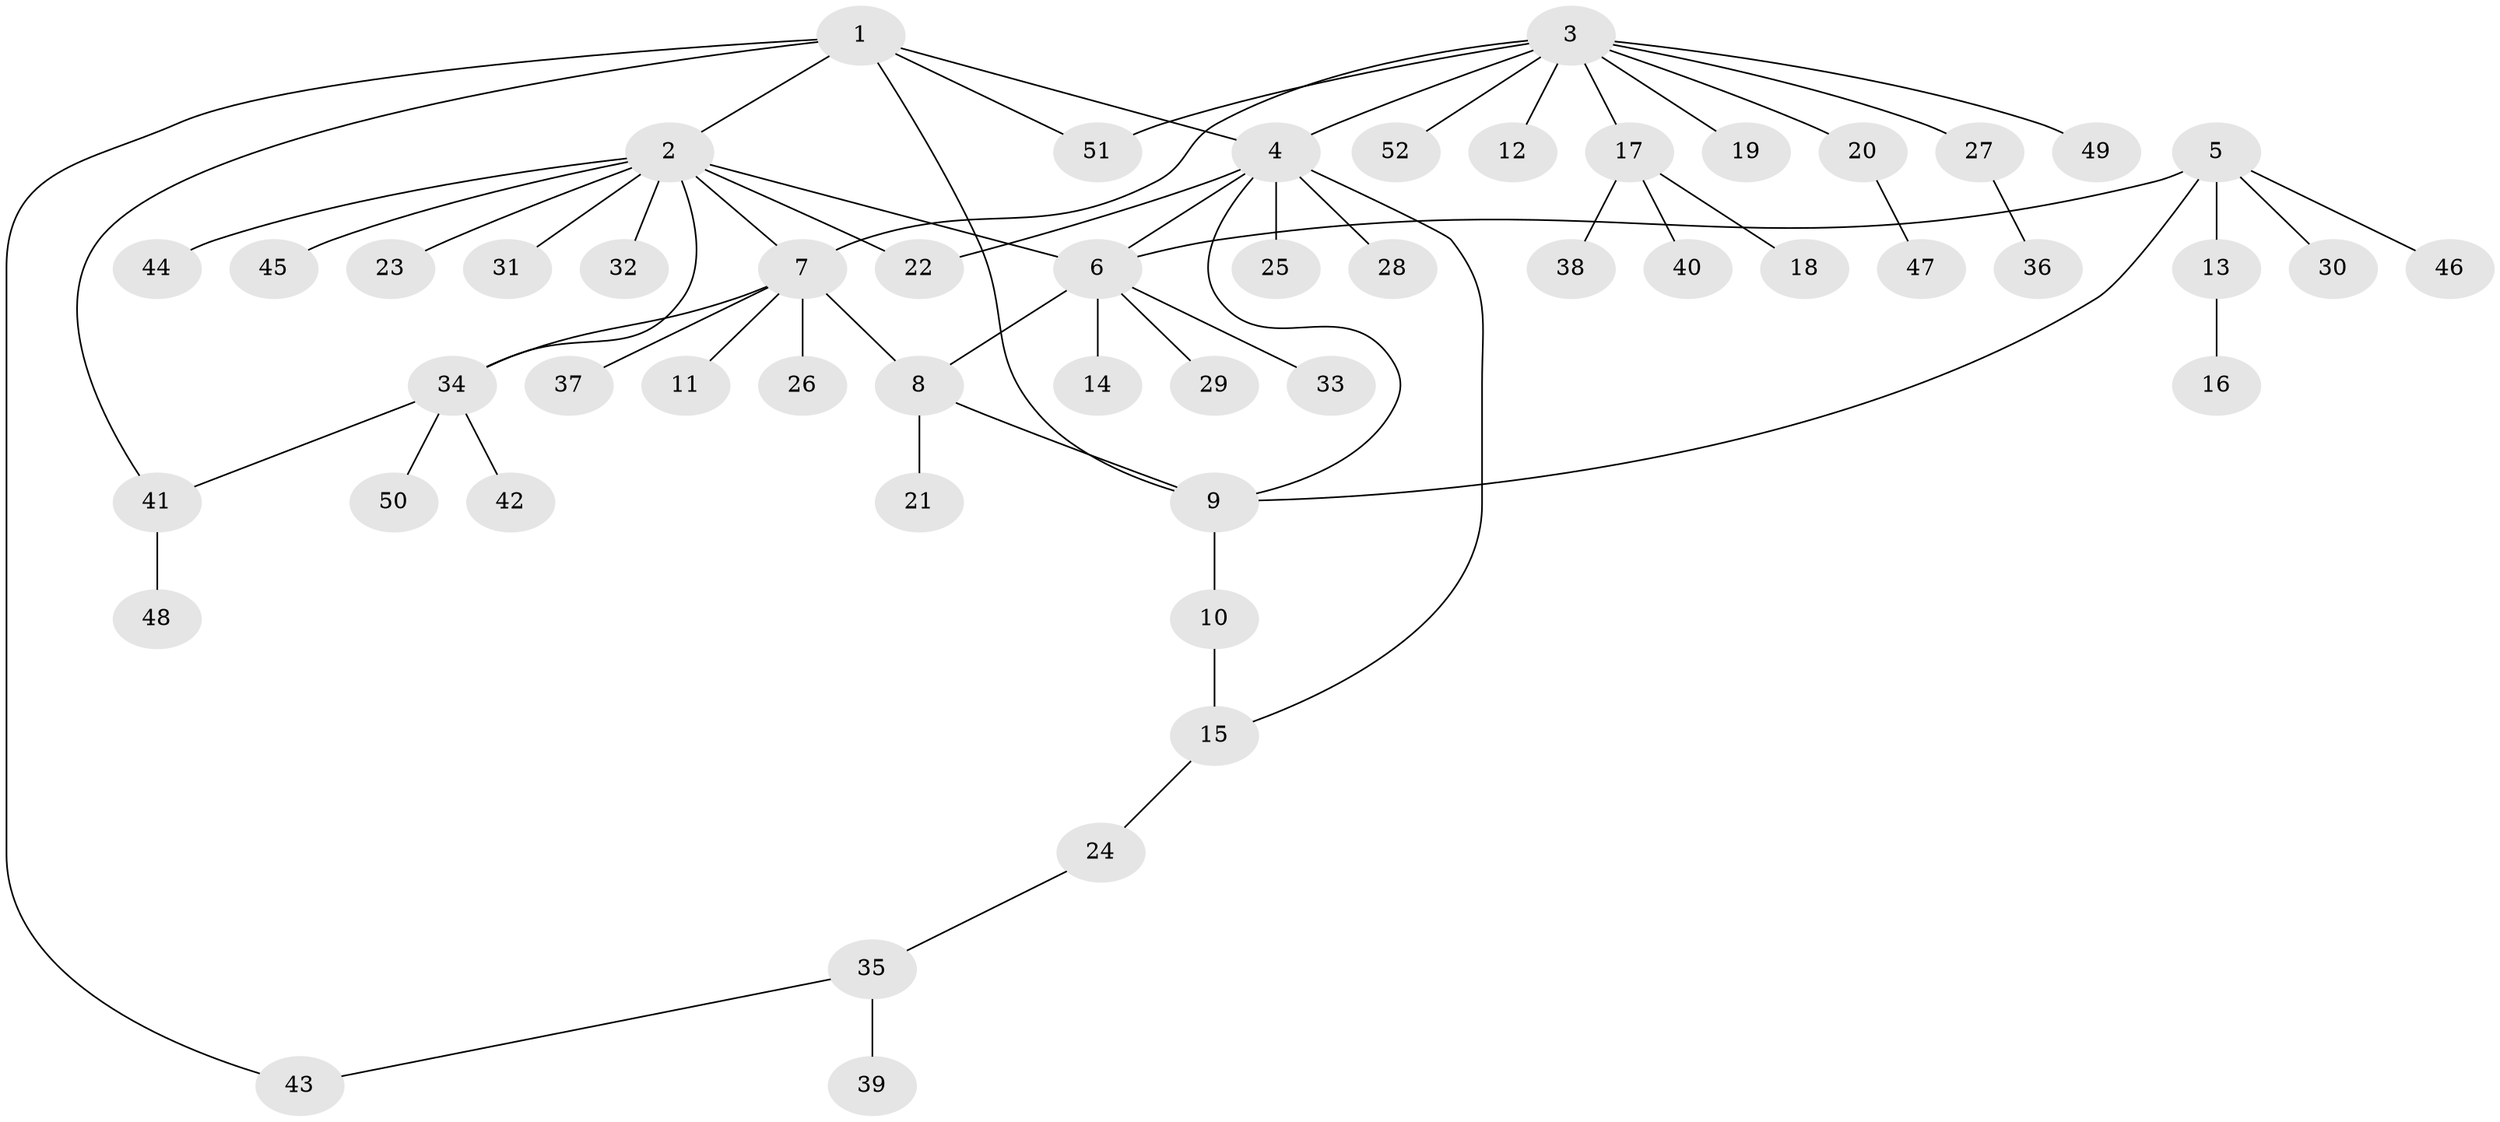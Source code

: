 // coarse degree distribution, {6: 0.1875, 4: 0.25, 3: 0.125, 2: 0.1875, 1: 0.25}
// Generated by graph-tools (version 1.1) at 2025/52/03/04/25 22:52:27]
// undirected, 52 vertices, 63 edges
graph export_dot {
  node [color=gray90,style=filled];
  1;
  2;
  3;
  4;
  5;
  6;
  7;
  8;
  9;
  10;
  11;
  12;
  13;
  14;
  15;
  16;
  17;
  18;
  19;
  20;
  21;
  22;
  23;
  24;
  25;
  26;
  27;
  28;
  29;
  30;
  31;
  32;
  33;
  34;
  35;
  36;
  37;
  38;
  39;
  40;
  41;
  42;
  43;
  44;
  45;
  46;
  47;
  48;
  49;
  50;
  51;
  52;
  1 -- 2;
  1 -- 4;
  1 -- 9;
  1 -- 41;
  1 -- 43;
  1 -- 51;
  2 -- 6;
  2 -- 7;
  2 -- 22;
  2 -- 23;
  2 -- 31;
  2 -- 32;
  2 -- 34;
  2 -- 44;
  2 -- 45;
  3 -- 4;
  3 -- 7;
  3 -- 12;
  3 -- 17;
  3 -- 19;
  3 -- 20;
  3 -- 27;
  3 -- 49;
  3 -- 51;
  3 -- 52;
  4 -- 6;
  4 -- 9;
  4 -- 15;
  4 -- 22;
  4 -- 25;
  4 -- 28;
  5 -- 6;
  5 -- 9;
  5 -- 13;
  5 -- 30;
  5 -- 46;
  6 -- 8;
  6 -- 14;
  6 -- 29;
  6 -- 33;
  7 -- 8;
  7 -- 11;
  7 -- 26;
  7 -- 34;
  7 -- 37;
  8 -- 9;
  8 -- 21;
  9 -- 10;
  10 -- 15;
  13 -- 16;
  15 -- 24;
  17 -- 18;
  17 -- 38;
  17 -- 40;
  20 -- 47;
  24 -- 35;
  27 -- 36;
  34 -- 41;
  34 -- 42;
  34 -- 50;
  35 -- 39;
  35 -- 43;
  41 -- 48;
}

